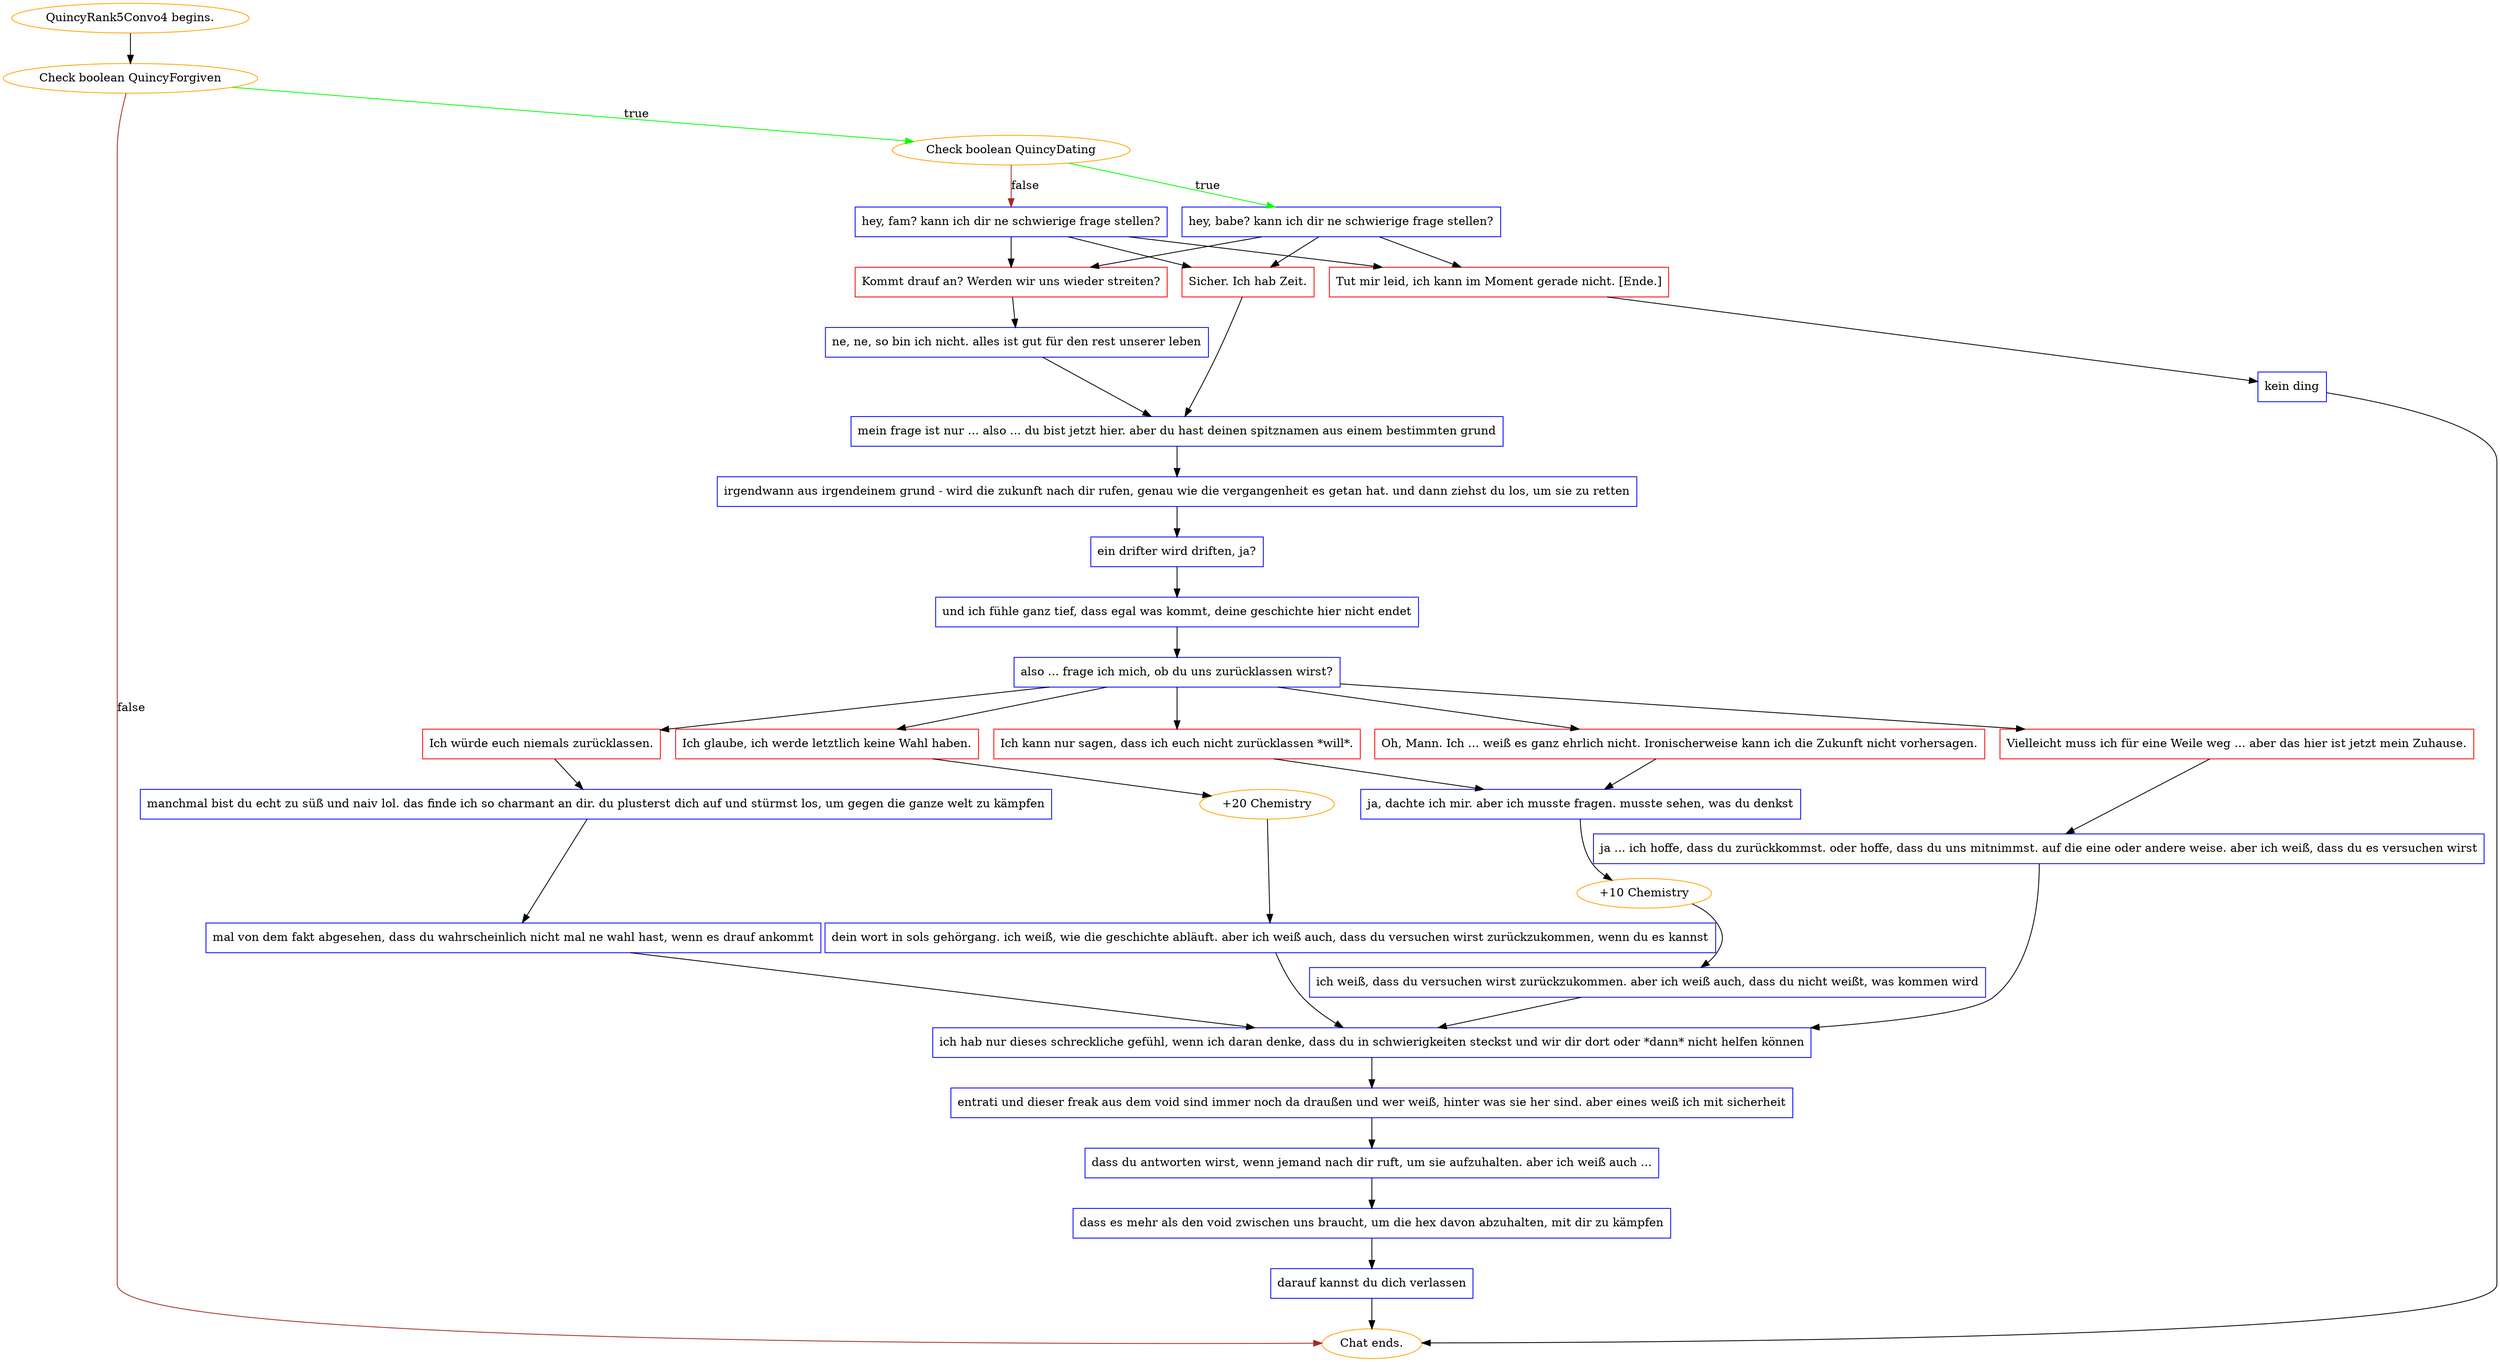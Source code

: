 digraph {
	"QuincyRank5Convo4 begins." [color=orange];
		"QuincyRank5Convo4 begins." -> j3682081283;
	j3682081283 [label="Check boolean QuincyForgiven",color=orange];
		j3682081283 -> j3034684252 [label=true,color=green];
		j3682081283 -> "Chat ends." [label=false,color=brown];
	j3034684252 [label="Check boolean QuincyDating",color=orange];
		j3034684252 -> j3948280973 [label=true,color=green];
		j3034684252 -> j1371875128 [label=false,color=brown];
	"Chat ends." [color=orange];
	j3948280973 [label="hey, babe? kann ich dir ne schwierige frage stellen?",shape=box,color=blue];
		j3948280973 -> j1521436342;
		j3948280973 -> j1845989983;
		j3948280973 -> j879093785;
	j1371875128 [label="hey, fam? kann ich dir ne schwierige frage stellen?",shape=box,color=blue];
		j1371875128 -> j1521436342;
		j1371875128 -> j1845989983;
		j1371875128 -> j879093785;
	j1521436342 [label="Kommt drauf an? Werden wir uns wieder streiten?",shape=box,color=red];
		j1521436342 -> j705069091;
	j1845989983 [label="Sicher. Ich hab Zeit.",shape=box,color=red];
		j1845989983 -> j614992383;
	j879093785 [label="Tut mir leid, ich kann im Moment gerade nicht. [Ende.]",shape=box,color=red];
		j879093785 -> j1659308765;
	j705069091 [label="ne, ne, so bin ich nicht. alles ist gut für den rest unserer leben",shape=box,color=blue];
		j705069091 -> j614992383;
	j614992383 [label="mein frage ist nur ... also ... du bist jetzt hier. aber du hast deinen spitznamen aus einem bestimmten grund",shape=box,color=blue];
		j614992383 -> j13429428;
	j1659308765 [label="kein ding",shape=box,color=blue];
		j1659308765 -> "Chat ends.";
	j13429428 [label="irgendwann aus irgendeinem grund - wird die zukunft nach dir rufen, genau wie die vergangenheit es getan hat. und dann ziehst du los, um sie zu retten",shape=box,color=blue];
		j13429428 -> j3477470703;
	j3477470703 [label="ein drifter wird driften, ja?",shape=box,color=blue];
		j3477470703 -> j3687828191;
	j3687828191 [label="und ich fühle ganz tief, dass egal was kommt, deine geschichte hier nicht endet",shape=box,color=blue];
		j3687828191 -> j1287270340;
	j1287270340 [label="also ... frage ich mich, ob du uns zurücklassen wirst?",shape=box,color=blue];
		j1287270340 -> j2356352623;
		j1287270340 -> j1771749782;
		j1287270340 -> j3415573504;
		j1287270340 -> j866552676;
		j1287270340 -> j3095684365;
	j2356352623 [label="Oh, Mann. Ich ... weiß es ganz ehrlich nicht. Ironischerweise kann ich die Zukunft nicht vorhersagen.",shape=box,color=red];
		j2356352623 -> j2208971540;
	j1771749782 [label="Ich kann nur sagen, dass ich euch nicht zurücklassen *will*.",shape=box,color=red];
		j1771749782 -> j2208971540;
	j3415573504 [label="Ich würde euch niemals zurücklassen.",shape=box,color=red];
		j3415573504 -> j1464351681;
	j866552676 [label="Vielleicht muss ich für eine Weile weg ... aber das hier ist jetzt mein Zuhause.",shape=box,color=red];
		j866552676 -> j1241451996;
	j3095684365 [label="Ich glaube, ich werde letztlich keine Wahl haben.",shape=box,color=red];
		j3095684365 -> j3687906199;
	j2208971540 [label="ja, dachte ich mir. aber ich musste fragen. musste sehen, was du denkst",shape=box,color=blue];
		j2208971540 -> j228037739;
	j1464351681 [label="manchmal bist du echt zu süß und naiv lol. das finde ich so charmant an dir. du plusterst dich auf und stürmst los, um gegen die ganze welt zu kämpfen",shape=box,color=blue];
		j1464351681 -> j239996797;
	j1241451996 [label="ja ... ich hoffe, dass du zurückkommst. oder hoffe, dass du uns mitnimmst. auf die eine oder andere weise. aber ich weiß, dass du es versuchen wirst",shape=box,color=blue];
		j1241451996 -> j2518275380;
	j3687906199 [label="+20 Chemistry",color=orange];
		j3687906199 -> j1942344667;
	j228037739 [label="+10 Chemistry",color=orange];
		j228037739 -> j2244070444;
	j239996797 [label="mal von dem fakt abgesehen, dass du wahrscheinlich nicht mal ne wahl hast, wenn es drauf ankommt",shape=box,color=blue];
		j239996797 -> j2518275380;
	j2518275380 [label="ich hab nur dieses schreckliche gefühl, wenn ich daran denke, dass du in schwierigkeiten steckst und wir dir dort oder *dann* nicht helfen können",shape=box,color=blue];
		j2518275380 -> j1910363585;
	j1942344667 [label="dein wort in sols gehörgang. ich weiß, wie die geschichte abläuft. aber ich weiß auch, dass du versuchen wirst zurückzukommen, wenn du es kannst",shape=box,color=blue];
		j1942344667 -> j2518275380;
	j2244070444 [label="ich weiß, dass du versuchen wirst zurückzukommen. aber ich weiß auch, dass du nicht weißt, was kommen wird",shape=box,color=blue];
		j2244070444 -> j2518275380;
	j1910363585 [label="entrati und dieser freak aus dem void sind immer noch da draußen und wer weiß, hinter was sie her sind. aber eines weiß ich mit sicherheit",shape=box,color=blue];
		j1910363585 -> j3157879240;
	j3157879240 [label="dass du antworten wirst, wenn jemand nach dir ruft, um sie aufzuhalten. aber ich weiß auch ...",shape=box,color=blue];
		j3157879240 -> j869748555;
	j869748555 [label="dass es mehr als den void zwischen uns braucht, um die hex davon abzuhalten, mit dir zu kämpfen",shape=box,color=blue];
		j869748555 -> j145149797;
	j145149797 [label="darauf kannst du dich verlassen",shape=box,color=blue];
		j145149797 -> "Chat ends.";
}